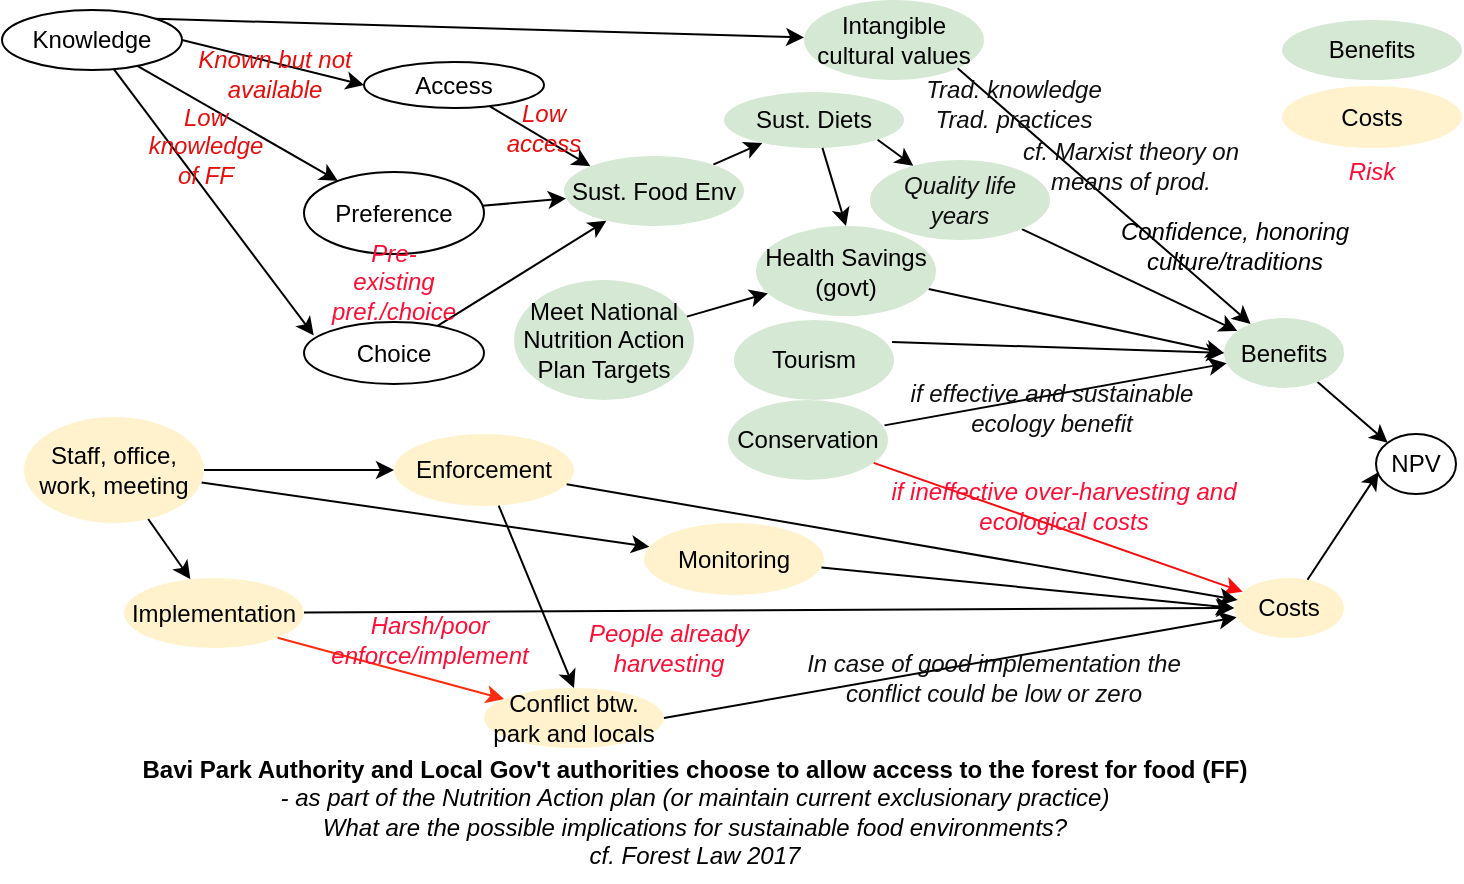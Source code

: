 <mxfile version="24.0.8" type="github">
  <diagram name="Page-1" id="wUotSKuQ0ViegSPMuA-_">
    <mxGraphModel dx="757" dy="475" grid="1" gridSize="10" guides="1" tooltips="1" connect="1" arrows="1" fold="1" page="1" pageScale="1" pageWidth="850" pageHeight="1100" background="#ffffff" math="0" shadow="0">
      <root>
        <mxCell id="0" />
        <mxCell id="1" parent="0" />
        <mxCell id="BSKofoPwmJS12K2rgoMe-1" value="Conservation" style="ellipse;whiteSpace=wrap;html=1;fillColor=#d5e8d4;strokeColor=none;" parent="1" vertex="1">
          <mxGeometry x="442" y="256" width="80" height="40" as="geometry" />
        </mxCell>
        <mxCell id="BSKofoPwmJS12K2rgoMe-10" style="rounded=0;orthogonalLoop=1;jettySize=auto;html=1;entryX=0;entryY=0;entryDx=0;entryDy=0;" parent="1" source="BSKofoPwmJS12K2rgoMe-21" target="BSKofoPwmJS12K2rgoMe-6" edge="1">
          <mxGeometry relative="1" as="geometry" />
        </mxCell>
        <mxCell id="BSKofoPwmJS12K2rgoMe-2" value="Sust. Diets&lt;span style=&quot;color: rgba(0, 0, 0, 0); font-family: monospace; font-size: 0px; text-align: start; text-wrap: nowrap;&quot;&gt;%3CmxGraphModel%3E%3Croot%3E%3CmxCell%20id%3D%220%22%2F%3E%3CmxCell%20id%3D%221%22%20parent%3D%220%22%2F%3E%3CmxCell%20id%3D%222%22%20value%3D%22Conservation%22%20style%3D%22ellipse%3BwhiteSpace%3Dwrap%3Bhtml%3D1%3B%22%20vertex%3D%221%22%20parent%3D%221%22%3E%3CmxGeometry%20x%3D%22260%22%20y%3D%22110%22%20width%3D%2290%22%20height%3D%2260%22%20as%3D%22geometry%22%2F%3E%3C%2FmxCell%3E%3C%2Froot%3E%3C%2FmxGraphModel%3E&lt;/span&gt;" style="ellipse;whiteSpace=wrap;html=1;fillColor=#d5e8d4;strokeColor=none;" parent="1" vertex="1">
          <mxGeometry x="440" y="102" width="90" height="28" as="geometry" />
        </mxCell>
        <mxCell id="BSKofoPwmJS12K2rgoMe-7" style="rounded=0;orthogonalLoop=1;jettySize=auto;html=1;" parent="1" source="BSKofoPwmJS12K2rgoMe-3" target="BSKofoPwmJS12K2rgoMe-2" edge="1">
          <mxGeometry relative="1" as="geometry" />
        </mxCell>
        <mxCell id="BSKofoPwmJS12K2rgoMe-3" value="Sust. Food Env" style="ellipse;whiteSpace=wrap;html=1;fillColor=#d5e8d4;strokeColor=none;" parent="1" vertex="1">
          <mxGeometry x="360" y="134" width="90" height="35" as="geometry" />
        </mxCell>
        <mxCell id="BSKofoPwmJS12K2rgoMe-11" style="rounded=0;orthogonalLoop=1;jettySize=auto;html=1;" parent="1" source="BSKofoPwmJS12K2rgoMe-4" target="BSKofoPwmJS12K2rgoMe-21" edge="1">
          <mxGeometry relative="1" as="geometry" />
        </mxCell>
        <mxCell id="BSKofoPwmJS12K2rgoMe-4" value="&lt;span style=&quot;color: rgb(15, 15, 15); font-style: italic;&quot;&gt;Quality life years&lt;/span&gt;" style="ellipse;whiteSpace=wrap;html=1;fillColor=#d5e8d4;strokeColor=none;" parent="1" vertex="1">
          <mxGeometry x="513" y="136" width="90" height="40" as="geometry" />
        </mxCell>
        <mxCell id="BSKofoPwmJS12K2rgoMe-12" style="rounded=0;orthogonalLoop=1;jettySize=auto;html=1;entryX=0;entryY=0.5;entryDx=0;entryDy=0;" parent="1" source="BSKofoPwmJS12K2rgoMe-5" target="BSKofoPwmJS12K2rgoMe-21" edge="1">
          <mxGeometry relative="1" as="geometry" />
        </mxCell>
        <mxCell id="BSKofoPwmJS12K2rgoMe-5" value="Health Savings (govt)" style="ellipse;whiteSpace=wrap;html=1;fillColor=#d5e8d4;strokeColor=none;" parent="1" vertex="1">
          <mxGeometry x="456" y="169" width="90" height="45" as="geometry" />
        </mxCell>
        <mxCell id="BSKofoPwmJS12K2rgoMe-6" value="NPV" style="ellipse;whiteSpace=wrap;html=1;" parent="1" vertex="1">
          <mxGeometry x="766" y="273" width="40" height="30" as="geometry" />
        </mxCell>
        <mxCell id="BSKofoPwmJS12K2rgoMe-13" value="Access" style="ellipse;whiteSpace=wrap;html=1;" parent="1" vertex="1">
          <mxGeometry x="260" y="87" width="90" height="23" as="geometry" />
        </mxCell>
        <mxCell id="BSKofoPwmJS12K2rgoMe-14" value="Choice" style="ellipse;whiteSpace=wrap;html=1;" parent="1" vertex="1">
          <mxGeometry x="230" y="217" width="90" height="31" as="geometry" />
        </mxCell>
        <mxCell id="BSKofoPwmJS12K2rgoMe-15" value="Knowledge" style="ellipse;whiteSpace=wrap;html=1;" parent="1" vertex="1">
          <mxGeometry x="79" y="61" width="90" height="30" as="geometry" />
        </mxCell>
        <mxCell id="BSKofoPwmJS12K2rgoMe-16" value="Preference" style="ellipse;whiteSpace=wrap;html=1;" parent="1" vertex="1">
          <mxGeometry x="230" y="142" width="90" height="41" as="geometry" />
        </mxCell>
        <mxCell id="BSKofoPwmJS12K2rgoMe-18" value="Costs" style="ellipse;whiteSpace=wrap;html=1;fillColor=#fff2cc;strokeColor=none;" parent="1" vertex="1">
          <mxGeometry x="695" y="345" width="55" height="30" as="geometry" />
        </mxCell>
        <mxCell id="BSKofoPwmJS12K2rgoMe-19" style="rounded=0;orthogonalLoop=1;jettySize=auto;html=1;entryX=0.033;entryY=0.633;entryDx=0;entryDy=0;entryPerimeter=0;" parent="1" source="BSKofoPwmJS12K2rgoMe-18" target="BSKofoPwmJS12K2rgoMe-6" edge="1">
          <mxGeometry relative="1" as="geometry">
            <mxPoint x="580" y="283" as="sourcePoint" />
            <mxPoint x="665" y="290" as="targetPoint" />
          </mxGeometry>
        </mxCell>
        <mxCell id="BSKofoPwmJS12K2rgoMe-20" style="rounded=0;orthogonalLoop=1;jettySize=auto;html=1;strokeColor=#f80d0d;" parent="1" source="BSKofoPwmJS12K2rgoMe-1" target="BSKofoPwmJS12K2rgoMe-18" edge="1">
          <mxGeometry relative="1" as="geometry">
            <mxPoint x="590" y="293" as="sourcePoint" />
            <mxPoint x="675" y="300" as="targetPoint" />
          </mxGeometry>
        </mxCell>
        <mxCell id="BSKofoPwmJS12K2rgoMe-21" value="Benefits" style="ellipse;whiteSpace=wrap;html=1;fillColor=#d5e8d4;strokeColor=none;" parent="1" vertex="1">
          <mxGeometry x="690" y="215" width="60" height="35" as="geometry" />
        </mxCell>
        <mxCell id="BSKofoPwmJS12K2rgoMe-22" style="rounded=0;orthogonalLoop=1;jettySize=auto;html=1;exitX=1;exitY=1;exitDx=0;exitDy=0;" parent="1" source="BSKofoPwmJS12K2rgoMe-2" target="BSKofoPwmJS12K2rgoMe-4" edge="1">
          <mxGeometry relative="1" as="geometry">
            <mxPoint x="652" y="240" as="sourcePoint" />
            <mxPoint x="665" y="290" as="targetPoint" />
          </mxGeometry>
        </mxCell>
        <mxCell id="BSKofoPwmJS12K2rgoMe-23" style="rounded=0;orthogonalLoop=1;jettySize=auto;html=1;exitX=0.978;exitY=0.317;exitDx=0;exitDy=0;exitPerimeter=0;" parent="1" source="BSKofoPwmJS12K2rgoMe-1" target="BSKofoPwmJS12K2rgoMe-21" edge="1">
          <mxGeometry relative="1" as="geometry">
            <mxPoint x="479" y="397" as="sourcePoint" />
            <mxPoint x="521" y="403" as="targetPoint" />
          </mxGeometry>
        </mxCell>
        <mxCell id="BSKofoPwmJS12K2rgoMe-24" style="rounded=0;orthogonalLoop=1;jettySize=auto;html=1;entryX=0;entryY=0.5;entryDx=0;entryDy=0;exitX=1;exitY=0.5;exitDx=0;exitDy=0;" parent="1" source="BSKofoPwmJS12K2rgoMe-15" target="BSKofoPwmJS12K2rgoMe-13" edge="1">
          <mxGeometry relative="1" as="geometry">
            <mxPoint x="416" y="163" as="sourcePoint" />
            <mxPoint x="456" y="269" as="targetPoint" />
          </mxGeometry>
        </mxCell>
        <mxCell id="BSKofoPwmJS12K2rgoMe-25" style="rounded=0;orthogonalLoop=1;jettySize=auto;html=1;" parent="1" source="BSKofoPwmJS12K2rgoMe-15" target="BSKofoPwmJS12K2rgoMe-16" edge="1">
          <mxGeometry relative="1" as="geometry">
            <mxPoint x="244" y="136" as="sourcePoint" />
            <mxPoint x="268" y="96" as="targetPoint" />
          </mxGeometry>
        </mxCell>
        <mxCell id="BSKofoPwmJS12K2rgoMe-26" style="rounded=0;orthogonalLoop=1;jettySize=auto;html=1;entryX=0.054;entryY=0.216;entryDx=0;entryDy=0;entryPerimeter=0;" parent="1" source="BSKofoPwmJS12K2rgoMe-15" target="BSKofoPwmJS12K2rgoMe-14" edge="1">
          <mxGeometry relative="1" as="geometry">
            <mxPoint x="254" y="146" as="sourcePoint" />
            <mxPoint x="278" y="106" as="targetPoint" />
          </mxGeometry>
        </mxCell>
        <mxCell id="BSKofoPwmJS12K2rgoMe-27" style="rounded=0;orthogonalLoop=1;jettySize=auto;html=1;" parent="1" source="BSKofoPwmJS12K2rgoMe-14" target="BSKofoPwmJS12K2rgoMe-3" edge="1">
          <mxGeometry relative="1" as="geometry">
            <mxPoint x="264" y="156" as="sourcePoint" />
            <mxPoint x="288" y="116" as="targetPoint" />
          </mxGeometry>
        </mxCell>
        <mxCell id="BSKofoPwmJS12K2rgoMe-28" style="rounded=0;orthogonalLoop=1;jettySize=auto;html=1;entryX=0;entryY=0;entryDx=0;entryDy=0;" parent="1" source="BSKofoPwmJS12K2rgoMe-13" target="BSKofoPwmJS12K2rgoMe-3" edge="1">
          <mxGeometry relative="1" as="geometry">
            <mxPoint x="274" y="166" as="sourcePoint" />
            <mxPoint x="298" y="126" as="targetPoint" />
          </mxGeometry>
        </mxCell>
        <mxCell id="BSKofoPwmJS12K2rgoMe-29" style="rounded=0;orthogonalLoop=1;jettySize=auto;html=1;" parent="1" source="BSKofoPwmJS12K2rgoMe-16" target="BSKofoPwmJS12K2rgoMe-3" edge="1">
          <mxGeometry relative="1" as="geometry">
            <mxPoint x="284" y="176" as="sourcePoint" />
            <mxPoint x="308" y="136" as="targetPoint" />
          </mxGeometry>
        </mxCell>
        <mxCell id="BSKofoPwmJS12K2rgoMe-30" value="Meet National Nutrition Action Plan Targets" style="ellipse;whiteSpace=wrap;html=1;fillColor=#d5e8d4;strokeColor=none;" parent="1" vertex="1">
          <mxGeometry x="335" y="196" width="90" height="60" as="geometry" />
        </mxCell>
        <mxCell id="BSKofoPwmJS12K2rgoMe-31" style="rounded=0;orthogonalLoop=1;jettySize=auto;html=1;" parent="1" source="BSKofoPwmJS12K2rgoMe-30" target="BSKofoPwmJS12K2rgoMe-5" edge="1">
          <mxGeometry relative="1" as="geometry">
            <mxPoint x="416" y="163" as="sourcePoint" />
            <mxPoint x="456" y="269" as="targetPoint" />
          </mxGeometry>
        </mxCell>
        <mxCell id="BSKofoPwmJS12K2rgoMe-32" value="&lt;b&gt;Bavi Park Authority and Local Gov&#39;t authorities choose to allow access to the forest for food (FF) &lt;/b&gt;&lt;br&gt;&lt;i style=&quot;&quot;&gt;- as part of the Nutrition Action plan (or maintain current exclusionary practice)&lt;/i&gt;&lt;div&gt;&lt;i&gt;What are the possible implications for sustainable food environments?&lt;/i&gt;&lt;/div&gt;&lt;div&gt;&lt;i&gt;cf. Forest Law 2017&lt;/i&gt;&lt;/div&gt;" style="text;html=1;align=center;verticalAlign=middle;resizable=0;points=[];autosize=1;strokeColor=none;fillColor=none;" parent="1" vertex="1">
          <mxGeometry x="135" y="427" width="580" height="70" as="geometry" />
        </mxCell>
        <mxCell id="BSKofoPwmJS12K2rgoMe-33" value="Low knowledge of FF" style="text;html=1;align=center;verticalAlign=middle;whiteSpace=wrap;rounded=0;fontStyle=2;fontColor=#e60f0f;" parent="1" vertex="1">
          <mxGeometry x="151" y="109" width="60" height="40" as="geometry" />
        </mxCell>
        <mxCell id="BSKofoPwmJS12K2rgoMe-34" value="Low access" style="text;html=1;align=center;verticalAlign=middle;whiteSpace=wrap;rounded=0;fontFamily=Helvetica;fontSize=12;fontStyle=2;fontColor=#e90c0c;" parent="1" vertex="1">
          <mxGeometry x="320" y="109" width="60" height="22" as="geometry" />
        </mxCell>
        <mxCell id="BSKofoPwmJS12K2rgoMe-36" value="Pre-existing pref./choice" style="text;html=1;align=center;verticalAlign=middle;whiteSpace=wrap;rounded=0;fontColor=#FF0D35;fontStyle=2" parent="1" vertex="1">
          <mxGeometry x="245" y="177" width="60" height="40" as="geometry" />
        </mxCell>
        <mxCell id="BSKofoPwmJS12K2rgoMe-37" value="Intangible cultural values" style="ellipse;whiteSpace=wrap;html=1;fillColor=#d5e8d4;strokeColor=none;" parent="1" vertex="1">
          <mxGeometry x="480" y="56" width="90" height="40" as="geometry" />
        </mxCell>
        <mxCell id="BSKofoPwmJS12K2rgoMe-38" style="rounded=0;orthogonalLoop=1;jettySize=auto;html=1;exitX=1;exitY=0;exitDx=0;exitDy=0;" parent="1" source="BSKofoPwmJS12K2rgoMe-15" target="BSKofoPwmJS12K2rgoMe-37" edge="1">
          <mxGeometry relative="1" as="geometry">
            <mxPoint x="590.974" y="12.397" as="sourcePoint" />
            <mxPoint x="617" y="95" as="targetPoint" />
          </mxGeometry>
        </mxCell>
        <mxCell id="BSKofoPwmJS12K2rgoMe-39" style="rounded=0;orthogonalLoop=1;jettySize=auto;html=1;entryX=0.5;entryY=0;entryDx=0;entryDy=0;" parent="1" source="BSKofoPwmJS12K2rgoMe-2" target="BSKofoPwmJS12K2rgoMe-5" edge="1">
          <mxGeometry relative="1" as="geometry">
            <mxPoint x="527" y="164" as="sourcePoint" />
            <mxPoint x="586" y="183" as="targetPoint" />
          </mxGeometry>
        </mxCell>
        <mxCell id="BSKofoPwmJS12K2rgoMe-40" style="rounded=0;orthogonalLoop=1;jettySize=auto;html=1;exitX=1;exitY=1;exitDx=0;exitDy=0;" parent="1" source="BSKofoPwmJS12K2rgoMe-37" target="BSKofoPwmJS12K2rgoMe-21" edge="1">
          <mxGeometry relative="1" as="geometry">
            <mxPoint x="719" y="245" as="sourcePoint" />
            <mxPoint x="725" y="280" as="targetPoint" />
          </mxGeometry>
        </mxCell>
        <mxCell id="BSKofoPwmJS12K2rgoMe-41" value="Conflict btw. park and locals" style="ellipse;whiteSpace=wrap;html=1;fillColor=#fff2cc;strokeColor=none;" parent="1" vertex="1">
          <mxGeometry x="320" y="400" width="90" height="30" as="geometry" />
        </mxCell>
        <mxCell id="BSKofoPwmJS12K2rgoMe-42" style="rounded=0;orthogonalLoop=1;jettySize=auto;html=1;exitX=1;exitY=0.5;exitDx=0;exitDy=0;" parent="1" source="BSKofoPwmJS12K2rgoMe-41" target="BSKofoPwmJS12K2rgoMe-18" edge="1">
          <mxGeometry relative="1" as="geometry">
            <mxPoint x="458" y="389" as="sourcePoint" />
            <mxPoint x="590" y="360" as="targetPoint" />
          </mxGeometry>
        </mxCell>
        <mxCell id="BSKofoPwmJS12K2rgoMe-43" value="Enforcement" style="ellipse;whiteSpace=wrap;html=1;fillColor=#fff2cc;strokeColor=none;" parent="1" vertex="1">
          <mxGeometry x="275" y="273" width="90" height="36" as="geometry" />
        </mxCell>
        <mxCell id="BSKofoPwmJS12K2rgoMe-44" style="rounded=0;orthogonalLoop=1;jettySize=auto;html=1;entryX=0.033;entryY=0.367;entryDx=0;entryDy=0;entryPerimeter=0;" parent="1" source="BSKofoPwmJS12K2rgoMe-43" target="BSKofoPwmJS12K2rgoMe-18" edge="1">
          <mxGeometry relative="1" as="geometry">
            <mxPoint x="330" y="400" as="sourcePoint" />
            <mxPoint x="560" y="390" as="targetPoint" />
          </mxGeometry>
        </mxCell>
        <mxCell id="BSKofoPwmJS12K2rgoMe-45" value="Implementation" style="ellipse;whiteSpace=wrap;html=1;fillColor=#fff2cc;strokeColor=none;" parent="1" vertex="1">
          <mxGeometry x="140" y="345" width="90" height="35" as="geometry" />
        </mxCell>
        <mxCell id="BSKofoPwmJS12K2rgoMe-46" style="rounded=0;orthogonalLoop=1;jettySize=auto;html=1;entryX=0;entryY=0.5;entryDx=0;entryDy=0;" parent="1" source="BSKofoPwmJS12K2rgoMe-45" target="BSKofoPwmJS12K2rgoMe-18" edge="1">
          <mxGeometry relative="1" as="geometry">
            <mxPoint x="270" y="447" as="sourcePoint" />
            <mxPoint x="492" y="420" as="targetPoint" />
          </mxGeometry>
        </mxCell>
        <mxCell id="BSKofoPwmJS12K2rgoMe-49" style="rounded=0;orthogonalLoop=1;jettySize=auto;html=1;entryX=0.5;entryY=0;entryDx=0;entryDy=0;" parent="1" source="BSKofoPwmJS12K2rgoMe-43" target="BSKofoPwmJS12K2rgoMe-41" edge="1">
          <mxGeometry relative="1" as="geometry">
            <mxPoint x="254" y="308" as="sourcePoint" />
            <mxPoint x="602" y="363" as="targetPoint" />
          </mxGeometry>
        </mxCell>
        <mxCell id="BSKofoPwmJS12K2rgoMe-50" style="rounded=0;orthogonalLoop=1;jettySize=auto;html=1;strokeColor=#FF2D0D;exitX=1;exitY=1;exitDx=0;exitDy=0;" parent="1" source="BSKofoPwmJS12K2rgoMe-45" target="BSKofoPwmJS12K2rgoMe-41" edge="1">
          <mxGeometry relative="1" as="geometry">
            <mxPoint x="220" y="350" as="sourcePoint" />
            <mxPoint x="612" y="373" as="targetPoint" />
          </mxGeometry>
        </mxCell>
        <mxCell id="BSKofoPwmJS12K2rgoMe-51" value="People already harvesting" style="text;html=1;align=center;verticalAlign=middle;whiteSpace=wrap;rounded=0;fontColor=#FF0D35;fontStyle=2" parent="1" vertex="1">
          <mxGeometry x="365" y="360" width="95" height="40" as="geometry" />
        </mxCell>
        <mxCell id="BSKofoPwmJS12K2rgoMe-53" value="Benefits" style="ellipse;whiteSpace=wrap;html=1;fillColor=#d5e8d4;strokeColor=none;" parent="1" vertex="1">
          <mxGeometry x="719" y="66" width="90" height="30" as="geometry" />
        </mxCell>
        <mxCell id="BSKofoPwmJS12K2rgoMe-54" value="Costs" style="ellipse;whiteSpace=wrap;html=1;fillColor=#fff2cc;strokeColor=none;" parent="1" vertex="1">
          <mxGeometry x="719" y="99" width="90" height="31" as="geometry" />
        </mxCell>
        <mxCell id="BSKofoPwmJS12K2rgoMe-55" value="Risk" style="text;html=1;align=center;verticalAlign=middle;whiteSpace=wrap;rounded=0;fontColor=#FF0D35;fontStyle=2" parent="1" vertex="1">
          <mxGeometry x="734" y="122" width="60" height="40" as="geometry" />
        </mxCell>
        <mxCell id="XBDsGGDEWp5nMSRiFF1W-1" value="Harsh/poor&lt;div&gt;enforce/implement&lt;/div&gt;" style="text;html=1;align=center;verticalAlign=middle;whiteSpace=wrap;rounded=0;fontColor=#FF0D35;fontStyle=2" vertex="1" parent="1">
          <mxGeometry x="249.5" y="356" width="85.5" height="40" as="geometry" />
        </mxCell>
        <mxCell id="XBDsGGDEWp5nMSRiFF1W-3" value="&lt;div&gt;Known but not available&lt;/div&gt;" style="text;html=1;align=center;verticalAlign=middle;whiteSpace=wrap;rounded=0;fontFamily=Helvetica;fontSize=12;fontStyle=2;fontColor=#e90c0c;" vertex="1" parent="1">
          <mxGeometry x="167.5" y="82" width="94.5" height="22" as="geometry" />
        </mxCell>
        <mxCell id="XBDsGGDEWp5nMSRiFF1W-5" value="&lt;font color=&quot;#0f0f0f&quot;&gt;In case of good implementation the conflict could be low or zero&lt;/font&gt;" style="text;html=1;align=center;verticalAlign=middle;whiteSpace=wrap;rounded=0;fontColor=#FF0D35;fontStyle=2" vertex="1" parent="1">
          <mxGeometry x="480" y="375" width="190" height="40" as="geometry" />
        </mxCell>
        <mxCell id="XBDsGGDEWp5nMSRiFF1W-12" value="" style="rounded=0;orthogonalLoop=1;jettySize=auto;html=1;" edge="1" parent="1" source="XBDsGGDEWp5nMSRiFF1W-8" target="XBDsGGDEWp5nMSRiFF1W-11">
          <mxGeometry relative="1" as="geometry" />
        </mxCell>
        <mxCell id="XBDsGGDEWp5nMSRiFF1W-8" value="Staff, office, work, meeting" style="ellipse;whiteSpace=wrap;html=1;fillColor=#fff2cc;strokeColor=none;" vertex="1" parent="1">
          <mxGeometry x="90" y="264.5" width="90" height="53" as="geometry" />
        </mxCell>
        <mxCell id="XBDsGGDEWp5nMSRiFF1W-9" style="rounded=0;orthogonalLoop=1;jettySize=auto;html=1;" edge="1" parent="1" source="XBDsGGDEWp5nMSRiFF1W-8" target="BSKofoPwmJS12K2rgoMe-43">
          <mxGeometry relative="1" as="geometry">
            <mxPoint x="299" y="284" as="sourcePoint" />
            <mxPoint x="691" y="351" as="targetPoint" />
          </mxGeometry>
        </mxCell>
        <mxCell id="XBDsGGDEWp5nMSRiFF1W-10" style="rounded=0;orthogonalLoop=1;jettySize=auto;html=1;" edge="1" parent="1" source="XBDsGGDEWp5nMSRiFF1W-8" target="BSKofoPwmJS12K2rgoMe-45">
          <mxGeometry relative="1" as="geometry">
            <mxPoint x="190" y="280" as="sourcePoint" />
            <mxPoint x="210" y="279" as="targetPoint" />
          </mxGeometry>
        </mxCell>
        <mxCell id="XBDsGGDEWp5nMSRiFF1W-11" value="Monitoring" style="ellipse;whiteSpace=wrap;html=1;fillColor=#fff2cc;strokeColor=none;" vertex="1" parent="1">
          <mxGeometry x="400" y="317.5" width="90" height="36" as="geometry" />
        </mxCell>
        <mxCell id="XBDsGGDEWp5nMSRiFF1W-13" style="rounded=0;orthogonalLoop=1;jettySize=auto;html=1;entryX=0;entryY=0.5;entryDx=0;entryDy=0;" edge="1" parent="1" source="XBDsGGDEWp5nMSRiFF1W-11" target="BSKofoPwmJS12K2rgoMe-18">
          <mxGeometry relative="1" as="geometry">
            <mxPoint x="296" y="295" as="sourcePoint" />
            <mxPoint x="707" y="366" as="targetPoint" />
          </mxGeometry>
        </mxCell>
        <mxCell id="XBDsGGDEWp5nMSRiFF1W-19" value="&lt;font color=&quot;#0f0f0f&quot;&gt;if effective and sustainable ecology benefit&lt;/font&gt;" style="text;html=1;align=center;verticalAlign=middle;whiteSpace=wrap;rounded=0;fontColor=#FF0D35;fontStyle=2" vertex="1" parent="1">
          <mxGeometry x="528" y="240" width="152" height="40" as="geometry" />
        </mxCell>
        <mxCell id="XBDsGGDEWp5nMSRiFF1W-21" value="if ineffective over-harvesting and ecological costs" style="text;html=1;align=center;verticalAlign=middle;whiteSpace=wrap;rounded=0;fontColor=#FF0D35;fontStyle=2" vertex="1" parent="1">
          <mxGeometry x="520" y="289" width="180" height="40" as="geometry" />
        </mxCell>
        <mxCell id="XBDsGGDEWp5nMSRiFF1W-23" value="&lt;font color=&quot;#0f0f0f&quot;&gt;Trad. knowledge&lt;/font&gt;&lt;div&gt;&lt;font color=&quot;#0f0f0f&quot;&gt;Trad. practices&lt;/font&gt;&lt;/div&gt;" style="text;html=1;align=center;verticalAlign=middle;whiteSpace=wrap;rounded=0;fontColor=#FF0D35;fontStyle=2" vertex="1" parent="1">
          <mxGeometry x="509" y="87.5" width="152" height="40" as="geometry" />
        </mxCell>
        <mxCell id="XBDsGGDEWp5nMSRiFF1W-24" value="&lt;font color=&quot;#0f0f0f&quot;&gt;cf. Marxist theory on means of prod.&lt;/font&gt;" style="text;html=1;align=center;verticalAlign=middle;whiteSpace=wrap;rounded=0;fontColor=#FF0D35;fontStyle=2" vertex="1" parent="1">
          <mxGeometry x="579" y="119" width="129" height="40" as="geometry" />
        </mxCell>
        <mxCell id="XBDsGGDEWp5nMSRiFF1W-25" value="Confidence, honoring culture/traditions" style="text;html=1;align=center;verticalAlign=middle;whiteSpace=wrap;rounded=0;fontColor=#000000;fontStyle=2" vertex="1" parent="1">
          <mxGeometry x="631" y="159" width="129" height="40" as="geometry" />
        </mxCell>
        <mxCell id="XBDsGGDEWp5nMSRiFF1W-26" value="Tourism" style="ellipse;whiteSpace=wrap;html=1;fillColor=#d5e8d4;strokeColor=none;" vertex="1" parent="1">
          <mxGeometry x="445" y="216" width="80" height="40" as="geometry" />
        </mxCell>
        <mxCell id="XBDsGGDEWp5nMSRiFF1W-27" style="rounded=0;orthogonalLoop=1;jettySize=auto;html=1;entryX=0;entryY=0.5;entryDx=0;entryDy=0;exitX=0.988;exitY=0.275;exitDx=0;exitDy=0;exitPerimeter=0;" edge="1" parent="1" source="XBDsGGDEWp5nMSRiFF1W-26" target="BSKofoPwmJS12K2rgoMe-21">
          <mxGeometry relative="1" as="geometry">
            <mxPoint x="552" y="210" as="sourcePoint" />
            <mxPoint x="700" y="243" as="targetPoint" />
          </mxGeometry>
        </mxCell>
      </root>
    </mxGraphModel>
  </diagram>
</mxfile>
